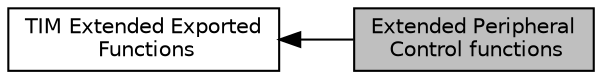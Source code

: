 digraph "Extended Peripheral Control functions"
{
  edge [fontname="Helvetica",fontsize="10",labelfontname="Helvetica",labelfontsize="10"];
  node [fontname="Helvetica",fontsize="10",shape=box];
  rankdir=LR;
  Node2 [label="TIM Extended Exported\l Functions",height=0.2,width=0.4,color="black", fillcolor="white", style="filled",URL="$group__TIMEx__Exported__Functions.html",tooltip=" "];
  Node1 [label="Extended Peripheral\l Control functions",height=0.2,width=0.4,color="black", fillcolor="grey75", style="filled", fontcolor="black",tooltip="Peripheral Control functions."];
  Node2->Node1 [shape=plaintext, dir="back", style="solid"];
}
